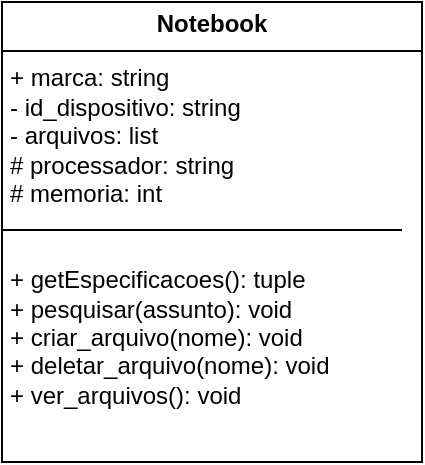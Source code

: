 <mxfile version="24.8.4">
  <diagram id="C5RBs43oDa-KdzZeNtuy" name="Page-1">
    <mxGraphModel dx="880" dy="434" grid="1" gridSize="10" guides="1" tooltips="1" connect="1" arrows="1" fold="1" page="1" pageScale="1" pageWidth="827" pageHeight="1169" math="0" shadow="0">
      <root>
        <mxCell id="WIyWlLk6GJQsqaUBKTNV-0" />
        <mxCell id="WIyWlLk6GJQsqaUBKTNV-1" parent="WIyWlLk6GJQsqaUBKTNV-0" />
        <mxCell id="P8Iy5a16ZuGevxE7ocCp-0" value="&lt;p style=&quot;margin:0px;margin-top:4px;text-align:center;&quot;&gt;&lt;b&gt;Notebook&lt;/b&gt;&lt;/p&gt;&lt;hr size=&quot;1&quot; style=&quot;border-style:solid;&quot;&gt;&lt;p style=&quot;margin:0px;margin-left:4px;&quot;&gt;+ marca: string&amp;nbsp;&lt;/p&gt;&lt;p style=&quot;margin:0px;margin-left:4px;&quot;&gt;- id_dispositivo: string&lt;/p&gt;&lt;p style=&quot;margin:0px;margin-left:4px;&quot;&gt;- arquivos: list&lt;/p&gt;&lt;p style=&quot;margin:0px;margin-left:4px;&quot;&gt;# processador: string&lt;/p&gt;&lt;p style=&quot;margin:0px;margin-left:4px;&quot;&gt;# memoria: int&lt;/p&gt;&lt;p style=&quot;margin:0px;margin-left:4px;&quot;&gt;&lt;br&gt;&lt;/p&gt;&lt;p style=&quot;margin:0px;margin-left:4px;&quot;&gt;&lt;br&gt;&lt;/p&gt;&lt;p style=&quot;margin:0px;margin-left:4px;&quot;&gt;+ getEspecificacoes(): tuple&lt;/p&gt;&lt;p style=&quot;margin:0px;margin-left:4px;&quot;&gt;+ pesquisar(assunto): void&lt;/p&gt;&lt;p style=&quot;margin:0px;margin-left:4px;&quot;&gt;+ criar_arquivo(nome): void&lt;/p&gt;&lt;p style=&quot;margin:0px;margin-left:4px;&quot;&gt;+ deletar_arquivo(nome): void&lt;/p&gt;&lt;p style=&quot;margin:0px;margin-left:4px;&quot;&gt;+ ver_arquivos(): void&lt;/p&gt;&lt;p style=&quot;margin:0px;margin-left:4px;&quot;&gt;&lt;br&gt;&lt;/p&gt;&lt;p style=&quot;margin:0px;margin-left:4px;&quot;&gt;&lt;br&gt;&lt;/p&gt;" style="verticalAlign=top;align=left;overflow=fill;html=1;whiteSpace=wrap;" vertex="1" parent="WIyWlLk6GJQsqaUBKTNV-1">
          <mxGeometry x="330" y="210" width="210" height="230" as="geometry" />
        </mxCell>
        <mxCell id="P8Iy5a16ZuGevxE7ocCp-3" value="" style="line;strokeWidth=1;fillColor=none;align=left;verticalAlign=middle;spacingTop=-1;spacingLeft=3;spacingRight=3;rotatable=0;labelPosition=right;points=[];portConstraint=eastwest;strokeColor=inherit;" vertex="1" parent="WIyWlLk6GJQsqaUBKTNV-1">
          <mxGeometry x="330" y="320" width="200" height="8" as="geometry" />
        </mxCell>
      </root>
    </mxGraphModel>
  </diagram>
</mxfile>
